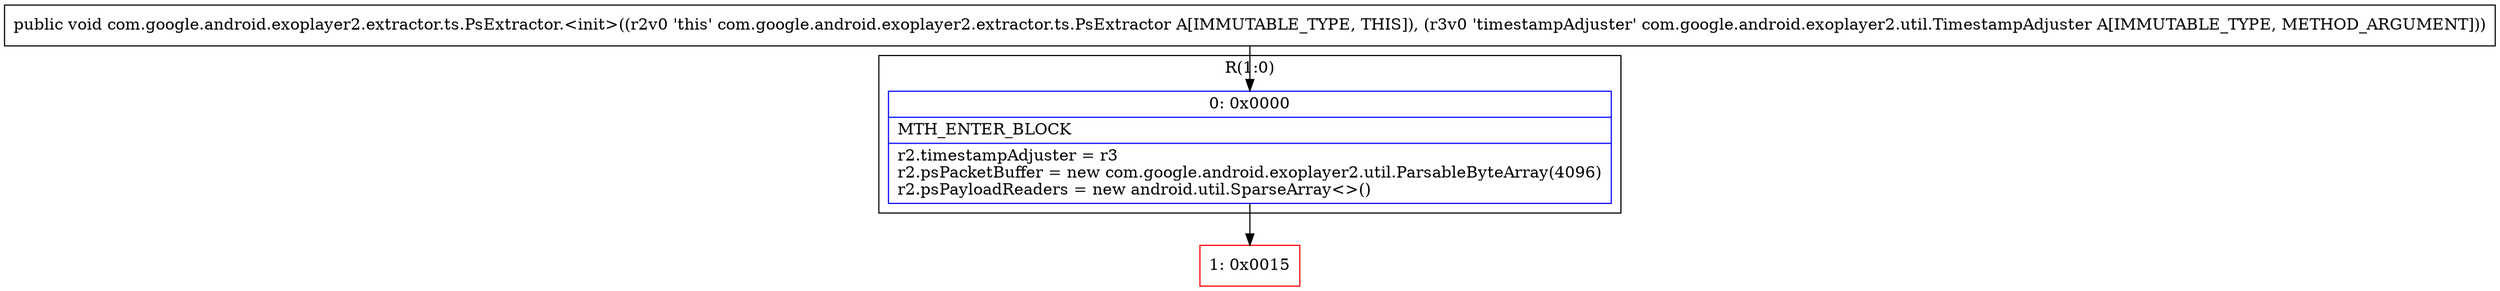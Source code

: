 digraph "CFG forcom.google.android.exoplayer2.extractor.ts.PsExtractor.\<init\>(Lcom\/google\/android\/exoplayer2\/util\/TimestampAdjuster;)V" {
subgraph cluster_Region_300324157 {
label = "R(1:0)";
node [shape=record,color=blue];
Node_0 [shape=record,label="{0\:\ 0x0000|MTH_ENTER_BLOCK\l|r2.timestampAdjuster = r3\lr2.psPacketBuffer = new com.google.android.exoplayer2.util.ParsableByteArray(4096)\lr2.psPayloadReaders = new android.util.SparseArray\<\>()\l}"];
}
Node_1 [shape=record,color=red,label="{1\:\ 0x0015}"];
MethodNode[shape=record,label="{public void com.google.android.exoplayer2.extractor.ts.PsExtractor.\<init\>((r2v0 'this' com.google.android.exoplayer2.extractor.ts.PsExtractor A[IMMUTABLE_TYPE, THIS]), (r3v0 'timestampAdjuster' com.google.android.exoplayer2.util.TimestampAdjuster A[IMMUTABLE_TYPE, METHOD_ARGUMENT])) }"];
MethodNode -> Node_0;
Node_0 -> Node_1;
}

